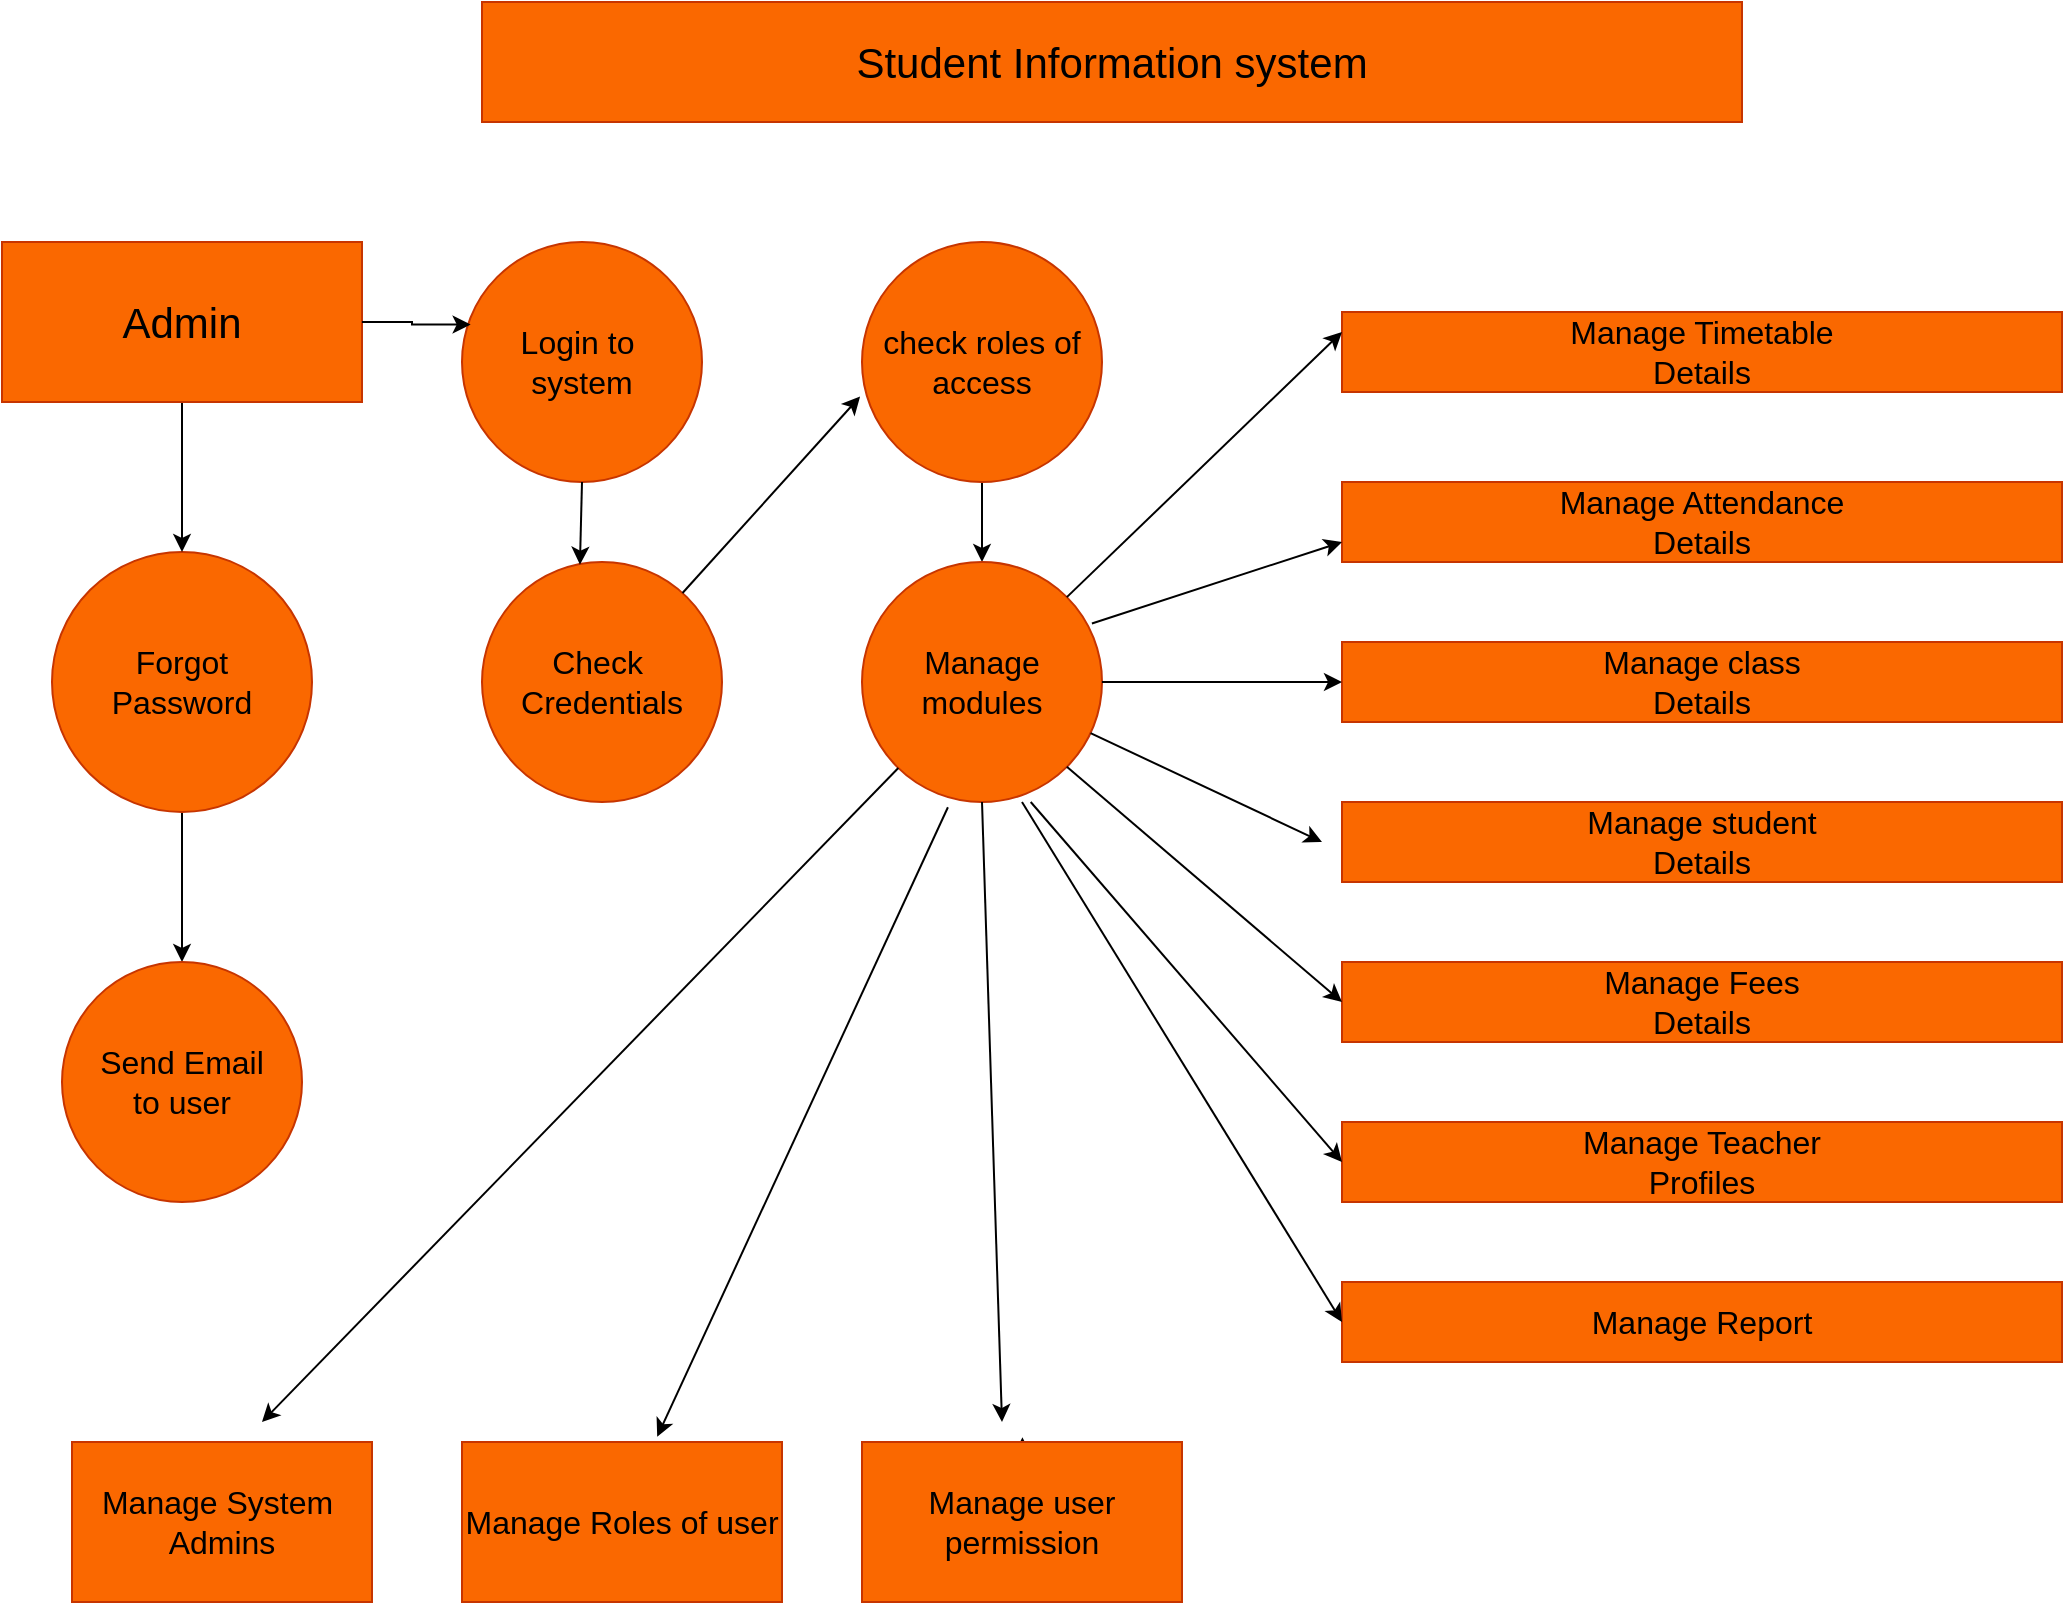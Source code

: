 <mxfile version="28.0.7">
  <diagram name="Page-1" id="gBu4w9rVK8h1kpjpWMPp">
    <mxGraphModel dx="1737" dy="937" grid="1" gridSize="10" guides="1" tooltips="1" connect="1" arrows="1" fold="1" page="1" pageScale="1" pageWidth="850" pageHeight="1100" math="0" shadow="0">
      <root>
        <mxCell id="0" />
        <mxCell id="1" parent="0" />
        <mxCell id="lxG5GezfRtG4YFbs9q1T-1" value="Student Information system" style="rounded=0;whiteSpace=wrap;html=1;fillColor=#fa6800;fontColor=#000000;strokeColor=#C73500;fontSize=21;" vertex="1" parent="1">
          <mxGeometry x="290" width="630" height="60" as="geometry" />
        </mxCell>
        <mxCell id="lxG5GezfRtG4YFbs9q1T-2" value="Login to&amp;nbsp;&lt;div&gt;system&lt;/div&gt;" style="ellipse;whiteSpace=wrap;html=1;aspect=fixed;fillColor=#fa6800;fontColor=#000000;strokeColor=#C73500;fontSize=16;" vertex="1" parent="1">
          <mxGeometry x="280" y="120" width="120" height="120" as="geometry" />
        </mxCell>
        <mxCell id="lxG5GezfRtG4YFbs9q1T-5" value="Check&amp;nbsp;&lt;div&gt;Credentials&lt;/div&gt;" style="ellipse;whiteSpace=wrap;html=1;aspect=fixed;fillColor=#fa6800;fontColor=#000000;strokeColor=#C73500;fontSize=16;" vertex="1" parent="1">
          <mxGeometry x="290" y="280" width="120" height="120" as="geometry" />
        </mxCell>
        <mxCell id="lxG5GezfRtG4YFbs9q1T-38" style="edgeStyle=orthogonalEdgeStyle;rounded=0;orthogonalLoop=1;jettySize=auto;html=1;exitX=0;exitY=1;exitDx=0;exitDy=0;entryX=0;entryY=1;entryDx=0;entryDy=0;" edge="1" parent="1">
          <mxGeometry relative="1" as="geometry">
            <mxPoint x="456.109" y="333.891" as="sourcePoint" />
            <mxPoint x="456.109" y="333.891" as="targetPoint" />
          </mxGeometry>
        </mxCell>
        <mxCell id="lxG5GezfRtG4YFbs9q1T-60" style="edgeStyle=orthogonalEdgeStyle;rounded=0;orthogonalLoop=1;jettySize=auto;html=1;exitX=0.5;exitY=1;exitDx=0;exitDy=0;entryX=0.5;entryY=0;entryDx=0;entryDy=0;" edge="1" parent="1" source="lxG5GezfRtG4YFbs9q1T-7" target="lxG5GezfRtG4YFbs9q1T-8">
          <mxGeometry relative="1" as="geometry" />
        </mxCell>
        <mxCell id="lxG5GezfRtG4YFbs9q1T-7" value="Forgot&lt;div&gt;Password&lt;/div&gt;" style="ellipse;whiteSpace=wrap;html=1;aspect=fixed;fillColor=#fa6800;fontColor=#000000;strokeColor=#C73500;fontSize=16;" vertex="1" parent="1">
          <mxGeometry x="75" y="275" width="130" height="130" as="geometry" />
        </mxCell>
        <mxCell id="lxG5GezfRtG4YFbs9q1T-8" value="Send Email&lt;div&gt;to user&lt;/div&gt;" style="ellipse;whiteSpace=wrap;html=1;aspect=fixed;fillColor=#fa6800;fontColor=#000000;strokeColor=#C73500;fontSize=16;" vertex="1" parent="1">
          <mxGeometry x="80" y="480" width="120" height="120" as="geometry" />
        </mxCell>
        <mxCell id="lxG5GezfRtG4YFbs9q1T-61" value="" style="edgeStyle=orthogonalEdgeStyle;rounded=0;orthogonalLoop=1;jettySize=auto;html=1;" edge="1" parent="1" source="lxG5GezfRtG4YFbs9q1T-9" target="lxG5GezfRtG4YFbs9q1T-7">
          <mxGeometry relative="1" as="geometry" />
        </mxCell>
        <mxCell id="lxG5GezfRtG4YFbs9q1T-9" value="Admin" style="rounded=0;whiteSpace=wrap;html=1;fillColor=#fa6800;fontColor=#000000;strokeColor=#C73500;fontSize=21;" vertex="1" parent="1">
          <mxGeometry x="50" y="120" width="180" height="80" as="geometry" />
        </mxCell>
        <mxCell id="lxG5GezfRtG4YFbs9q1T-18" value="Manage System&amp;nbsp;&lt;div&gt;Admins&lt;/div&gt;" style="rounded=0;whiteSpace=wrap;html=1;fillColor=#fa6800;fontColor=#000000;strokeColor=#C73500;fontSize=16;" vertex="1" parent="1">
          <mxGeometry x="85" y="720" width="150" height="80" as="geometry" />
        </mxCell>
        <mxCell id="lxG5GezfRtG4YFbs9q1T-19" value="Manage Roles of user" style="rounded=0;whiteSpace=wrap;html=1;fillColor=#fa6800;fontColor=#000000;strokeColor=#C73500;fontSize=16;" vertex="1" parent="1">
          <mxGeometry x="280" y="720" width="160" height="80" as="geometry" />
        </mxCell>
        <mxCell id="lxG5GezfRtG4YFbs9q1T-34" value="Manage class&lt;div&gt;Details&lt;/div&gt;" style="rounded=0;whiteSpace=wrap;html=1;fillColor=#fa6800;fontColor=#000000;strokeColor=#C73500;fontSize=16;" vertex="1" parent="1">
          <mxGeometry x="720" y="320" width="360" height="40" as="geometry" />
        </mxCell>
        <mxCell id="lxG5GezfRtG4YFbs9q1T-39" value="Manage Timetable&lt;div&gt;Details&lt;/div&gt;" style="rounded=0;whiteSpace=wrap;html=1;fillColor=#fa6800;fontColor=#000000;strokeColor=#C73500;fontSize=16;" vertex="1" parent="1">
          <mxGeometry x="720" y="155" width="360" height="40" as="geometry" />
        </mxCell>
        <mxCell id="lxG5GezfRtG4YFbs9q1T-43" value="Manage Attendance&lt;div&gt;Details&lt;/div&gt;" style="rounded=0;whiteSpace=wrap;html=1;fillColor=#fa6800;fontColor=#000000;strokeColor=#C73500;fontSize=16;" vertex="1" parent="1">
          <mxGeometry x="720" y="240" width="360" height="40" as="geometry" />
        </mxCell>
        <mxCell id="lxG5GezfRtG4YFbs9q1T-45" value="Manage student&lt;div&gt;Details&lt;/div&gt;" style="rounded=0;whiteSpace=wrap;html=1;fillColor=#fa6800;fontColor=#000000;strokeColor=#C73500;fontSize=16;" vertex="1" parent="1">
          <mxGeometry x="720" y="400" width="360" height="40" as="geometry" />
        </mxCell>
        <mxCell id="lxG5GezfRtG4YFbs9q1T-46" value="Manage Fees&lt;div&gt;Details&lt;/div&gt;" style="rounded=0;whiteSpace=wrap;html=1;fillColor=#fa6800;fontColor=#000000;strokeColor=#C73500;fontSize=16;" vertex="1" parent="1">
          <mxGeometry x="720" y="480" width="360" height="40" as="geometry" />
        </mxCell>
        <mxCell id="lxG5GezfRtG4YFbs9q1T-47" value="Manage Teacher&lt;div&gt;Profiles&lt;/div&gt;" style="rounded=0;whiteSpace=wrap;html=1;fillColor=#fa6800;fontColor=#000000;strokeColor=#C73500;fontSize=16;" vertex="1" parent="1">
          <mxGeometry x="720" y="560" width="360" height="40" as="geometry" />
        </mxCell>
        <mxCell id="lxG5GezfRtG4YFbs9q1T-51" value="Manage Report" style="rounded=0;whiteSpace=wrap;html=1;fillColor=#fa6800;fontColor=#000000;strokeColor=#C73500;fontSize=16;" vertex="1" parent="1">
          <mxGeometry x="720" y="640" width="360" height="40" as="geometry" />
        </mxCell>
        <mxCell id="lxG5GezfRtG4YFbs9q1T-54" style="edgeStyle=orthogonalEdgeStyle;rounded=0;orthogonalLoop=1;jettySize=auto;html=1;exitX=0.5;exitY=0;exitDx=0;exitDy=0;entryX=0.573;entryY=-0.03;entryDx=0;entryDy=0;entryPerimeter=0;" edge="1" parent="1">
          <mxGeometry relative="1" as="geometry">
            <mxPoint x="550" y="720.0" as="sourcePoint" />
            <mxPoint x="560.22" y="717.6" as="targetPoint" />
          </mxGeometry>
        </mxCell>
        <mxCell id="lxG5GezfRtG4YFbs9q1T-55" value="Manage user&lt;div&gt;permission&lt;/div&gt;" style="rounded=0;whiteSpace=wrap;html=1;fillColor=#fa6800;fontColor=#000000;strokeColor=#C73500;fontSize=16;" vertex="1" parent="1">
          <mxGeometry x="480" y="720" width="160" height="80" as="geometry" />
        </mxCell>
        <mxCell id="lxG5GezfRtG4YFbs9q1T-56" style="edgeStyle=orthogonalEdgeStyle;rounded=0;orthogonalLoop=1;jettySize=auto;html=1;exitX=0.5;exitY=1;exitDx=0;exitDy=0;" edge="1" parent="1" source="lxG5GezfRtG4YFbs9q1T-7" target="lxG5GezfRtG4YFbs9q1T-7">
          <mxGeometry relative="1" as="geometry" />
        </mxCell>
        <mxCell id="lxG5GezfRtG4YFbs9q1T-70" style="edgeStyle=orthogonalEdgeStyle;rounded=0;orthogonalLoop=1;jettySize=auto;html=1;exitX=0.5;exitY=1;exitDx=0;exitDy=0;entryX=0.5;entryY=0;entryDx=0;entryDy=0;" edge="1" parent="1" source="lxG5GezfRtG4YFbs9q1T-64" target="lxG5GezfRtG4YFbs9q1T-65">
          <mxGeometry relative="1" as="geometry" />
        </mxCell>
        <mxCell id="lxG5GezfRtG4YFbs9q1T-64" value="check roles of&lt;div&gt;access&lt;/div&gt;" style="ellipse;whiteSpace=wrap;html=1;aspect=fixed;fillColor=#fa6800;fontColor=#000000;strokeColor=#C73500;fontSize=16;" vertex="1" parent="1">
          <mxGeometry x="480" y="120" width="120" height="120" as="geometry" />
        </mxCell>
        <mxCell id="lxG5GezfRtG4YFbs9q1T-65" value="Manage&lt;div&gt;modules&lt;/div&gt;" style="ellipse;whiteSpace=wrap;html=1;aspect=fixed;fillColor=#fa6800;fontColor=#000000;strokeColor=#C73500;fontSize=16;" vertex="1" parent="1">
          <mxGeometry x="480" y="280" width="120" height="120" as="geometry" />
        </mxCell>
        <mxCell id="lxG5GezfRtG4YFbs9q1T-67" style="edgeStyle=orthogonalEdgeStyle;rounded=0;orthogonalLoop=1;jettySize=auto;html=1;entryX=0.036;entryY=0.344;entryDx=0;entryDy=0;entryPerimeter=0;" edge="1" parent="1" source="lxG5GezfRtG4YFbs9q1T-9" target="lxG5GezfRtG4YFbs9q1T-2">
          <mxGeometry relative="1" as="geometry" />
        </mxCell>
        <mxCell id="lxG5GezfRtG4YFbs9q1T-72" value="" style="endArrow=classic;html=1;rounded=0;exitX=0.358;exitY=1.022;exitDx=0;exitDy=0;exitPerimeter=0;entryX=0.61;entryY=-0.033;entryDx=0;entryDy=0;entryPerimeter=0;" edge="1" parent="1" source="lxG5GezfRtG4YFbs9q1T-65" target="lxG5GezfRtG4YFbs9q1T-19">
          <mxGeometry width="50" height="50" relative="1" as="geometry">
            <mxPoint x="300" y="590" as="sourcePoint" />
            <mxPoint x="350" y="540" as="targetPoint" />
          </mxGeometry>
        </mxCell>
        <mxCell id="lxG5GezfRtG4YFbs9q1T-73" value="" style="endArrow=classic;html=1;rounded=0;exitX=1;exitY=0;exitDx=0;exitDy=0;entryX=0;entryY=0.25;entryDx=0;entryDy=0;" edge="1" parent="1" source="lxG5GezfRtG4YFbs9q1T-65" target="lxG5GezfRtG4YFbs9q1T-39">
          <mxGeometry width="50" height="50" relative="1" as="geometry">
            <mxPoint x="630" y="250" as="sourcePoint" />
            <mxPoint x="680" y="200" as="targetPoint" />
          </mxGeometry>
        </mxCell>
        <mxCell id="lxG5GezfRtG4YFbs9q1T-74" value="" style="endArrow=classic;html=1;rounded=0;exitX=0.958;exitY=0.256;exitDx=0;exitDy=0;exitPerimeter=0;entryX=0;entryY=0.75;entryDx=0;entryDy=0;" edge="1" parent="1" source="lxG5GezfRtG4YFbs9q1T-65" target="lxG5GezfRtG4YFbs9q1T-43">
          <mxGeometry width="50" height="50" relative="1" as="geometry">
            <mxPoint x="640" y="330" as="sourcePoint" />
            <mxPoint x="690" y="280" as="targetPoint" />
          </mxGeometry>
        </mxCell>
        <mxCell id="lxG5GezfRtG4YFbs9q1T-75" value="" style="endArrow=classic;html=1;rounded=0;exitX=1;exitY=0.5;exitDx=0;exitDy=0;entryX=0;entryY=0.5;entryDx=0;entryDy=0;" edge="1" parent="1" source="lxG5GezfRtG4YFbs9q1T-65" target="lxG5GezfRtG4YFbs9q1T-34">
          <mxGeometry width="50" height="50" relative="1" as="geometry">
            <mxPoint x="650" y="370" as="sourcePoint" />
            <mxPoint x="700" y="320" as="targetPoint" />
          </mxGeometry>
        </mxCell>
        <mxCell id="lxG5GezfRtG4YFbs9q1T-76" value="" style="endArrow=classic;html=1;rounded=0;" edge="1" parent="1" source="lxG5GezfRtG4YFbs9q1T-65">
          <mxGeometry width="50" height="50" relative="1" as="geometry">
            <mxPoint x="640" y="430" as="sourcePoint" />
            <mxPoint x="710" y="420" as="targetPoint" />
          </mxGeometry>
        </mxCell>
        <mxCell id="lxG5GezfRtG4YFbs9q1T-77" value="" style="endArrow=classic;html=1;rounded=0;exitX=1;exitY=1;exitDx=0;exitDy=0;entryX=0;entryY=0.5;entryDx=0;entryDy=0;" edge="1" parent="1" source="lxG5GezfRtG4YFbs9q1T-65" target="lxG5GezfRtG4YFbs9q1T-46">
          <mxGeometry width="50" height="50" relative="1" as="geometry">
            <mxPoint x="590" y="440" as="sourcePoint" />
            <mxPoint x="640" y="390" as="targetPoint" />
          </mxGeometry>
        </mxCell>
        <mxCell id="lxG5GezfRtG4YFbs9q1T-78" value="" style="endArrow=classic;html=1;rounded=0;exitX=0.703;exitY=1;exitDx=0;exitDy=0;exitPerimeter=0;entryX=0;entryY=0.5;entryDx=0;entryDy=0;" edge="1" parent="1" source="lxG5GezfRtG4YFbs9q1T-65" target="lxG5GezfRtG4YFbs9q1T-47">
          <mxGeometry width="50" height="50" relative="1" as="geometry">
            <mxPoint x="580" y="480" as="sourcePoint" />
            <mxPoint x="630" y="430" as="targetPoint" />
          </mxGeometry>
        </mxCell>
        <mxCell id="lxG5GezfRtG4YFbs9q1T-79" value="" style="endArrow=classic;html=1;rounded=0;entryX=0;entryY=0.5;entryDx=0;entryDy=0;" edge="1" parent="1" target="lxG5GezfRtG4YFbs9q1T-51">
          <mxGeometry width="50" height="50" relative="1" as="geometry">
            <mxPoint x="560" y="400" as="sourcePoint" />
            <mxPoint x="590" y="470" as="targetPoint" />
          </mxGeometry>
        </mxCell>
        <mxCell id="lxG5GezfRtG4YFbs9q1T-80" value="" style="endArrow=classic;html=1;rounded=0;exitX=0.5;exitY=1;exitDx=0;exitDy=0;" edge="1" parent="1" source="lxG5GezfRtG4YFbs9q1T-65">
          <mxGeometry width="50" height="50" relative="1" as="geometry">
            <mxPoint x="540" y="500" as="sourcePoint" />
            <mxPoint x="550" y="710" as="targetPoint" />
          </mxGeometry>
        </mxCell>
        <mxCell id="lxG5GezfRtG4YFbs9q1T-82" value="" style="endArrow=classic;html=1;rounded=0;entryX=-0.008;entryY=0.644;entryDx=0;entryDy=0;entryPerimeter=0;" edge="1" parent="1" source="lxG5GezfRtG4YFbs9q1T-5" target="lxG5GezfRtG4YFbs9q1T-64">
          <mxGeometry width="50" height="50" relative="1" as="geometry">
            <mxPoint x="515" y="470" as="sourcePoint" />
            <mxPoint x="370" y="784" as="targetPoint" />
          </mxGeometry>
        </mxCell>
        <mxCell id="lxG5GezfRtG4YFbs9q1T-84" value="" style="endArrow=classic;html=1;rounded=0;exitX=0.5;exitY=1;exitDx=0;exitDy=0;entryX=0.408;entryY=0.011;entryDx=0;entryDy=0;entryPerimeter=0;" edge="1" parent="1" source="lxG5GezfRtG4YFbs9q1T-2" target="lxG5GezfRtG4YFbs9q1T-5">
          <mxGeometry width="50" height="50" relative="1" as="geometry">
            <mxPoint x="520" y="360" as="sourcePoint" />
            <mxPoint x="330" y="270" as="targetPoint" />
          </mxGeometry>
        </mxCell>
        <mxCell id="lxG5GezfRtG4YFbs9q1T-85" value="" style="endArrow=classic;html=1;rounded=0;" edge="1" parent="1" source="lxG5GezfRtG4YFbs9q1T-65">
          <mxGeometry width="50" height="50" relative="1" as="geometry">
            <mxPoint x="520" y="450" as="sourcePoint" />
            <mxPoint x="180" y="710" as="targetPoint" />
          </mxGeometry>
        </mxCell>
      </root>
    </mxGraphModel>
  </diagram>
</mxfile>

